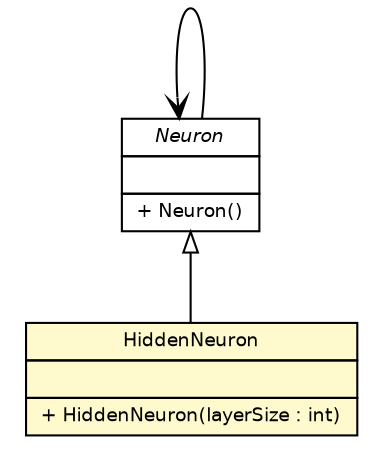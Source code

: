 #!/usr/local/bin/dot
#
# Class diagram 
# Generated by UmlGraph version 4.6 (http://www.spinellis.gr/sw/umlgraph)
#

digraph G {
	edge [fontname="Helvetica",fontsize=10,labelfontname="Helvetica",labelfontsize=10];
	node [fontname="Helvetica",fontsize=10,shape=plaintext];
	// org.soul.wordToVec.HiddenNeuron
	c4025 [label=<<table border="0" cellborder="1" cellspacing="0" cellpadding="2" port="p" bgcolor="lemonChiffon" href="./HiddenNeuron.html">
		<tr><td><table border="0" cellspacing="0" cellpadding="1">
			<tr><td> HiddenNeuron </td></tr>
		</table></td></tr>
		<tr><td><table border="0" cellspacing="0" cellpadding="1">
			<tr><td align="left">  </td></tr>
		</table></td></tr>
		<tr><td><table border="0" cellspacing="0" cellpadding="1">
			<tr><td align="left"> + HiddenNeuron(layerSize : int) </td></tr>
		</table></td></tr>
		</table>>, fontname="Helvetica", fontcolor="black", fontsize=9.0];
	// org.soul.wordToVec.Neuron
	c4031 [label=<<table border="0" cellborder="1" cellspacing="0" cellpadding="2" port="p" href="./Neuron.html">
		<tr><td><table border="0" cellspacing="0" cellpadding="1">
			<tr><td><font face="Helvetica-Oblique"> Neuron </font></td></tr>
		</table></td></tr>
		<tr><td><table border="0" cellspacing="0" cellpadding="1">
			<tr><td align="left">  </td></tr>
		</table></td></tr>
		<tr><td><table border="0" cellspacing="0" cellpadding="1">
			<tr><td align="left"> + Neuron() </td></tr>
		</table></td></tr>
		</table>>, fontname="Helvetica", fontcolor="black", fontsize=9.0];
	//org.soul.wordToVec.HiddenNeuron extends org.soul.wordToVec.Neuron
	c4031:p -> c4025:p [dir=back,arrowtail=empty];
	// org.soul.wordToVec.Neuron NAVASSOC org.soul.wordToVec.Neuron
	c4031:p -> c4031:p [taillabel="", label="", headlabel="", fontname="Helvetica", fontcolor="black", fontsize=10.0, color="black", arrowhead=open];
}

